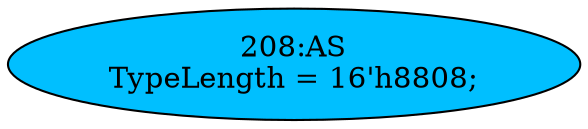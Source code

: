 strict digraph "" {
	node [label="\N"];
	"208:AS"	 [ast="<pyverilog.vparser.ast.Assign object at 0x7f2ba5adb8d0>",
		def_var="['TypeLength']",
		fillcolor=deepskyblue,
		label="208:AS
TypeLength = 16'h8808;",
		statements="[]",
		style=filled,
		typ=Assign,
		use_var="[]"];
}
